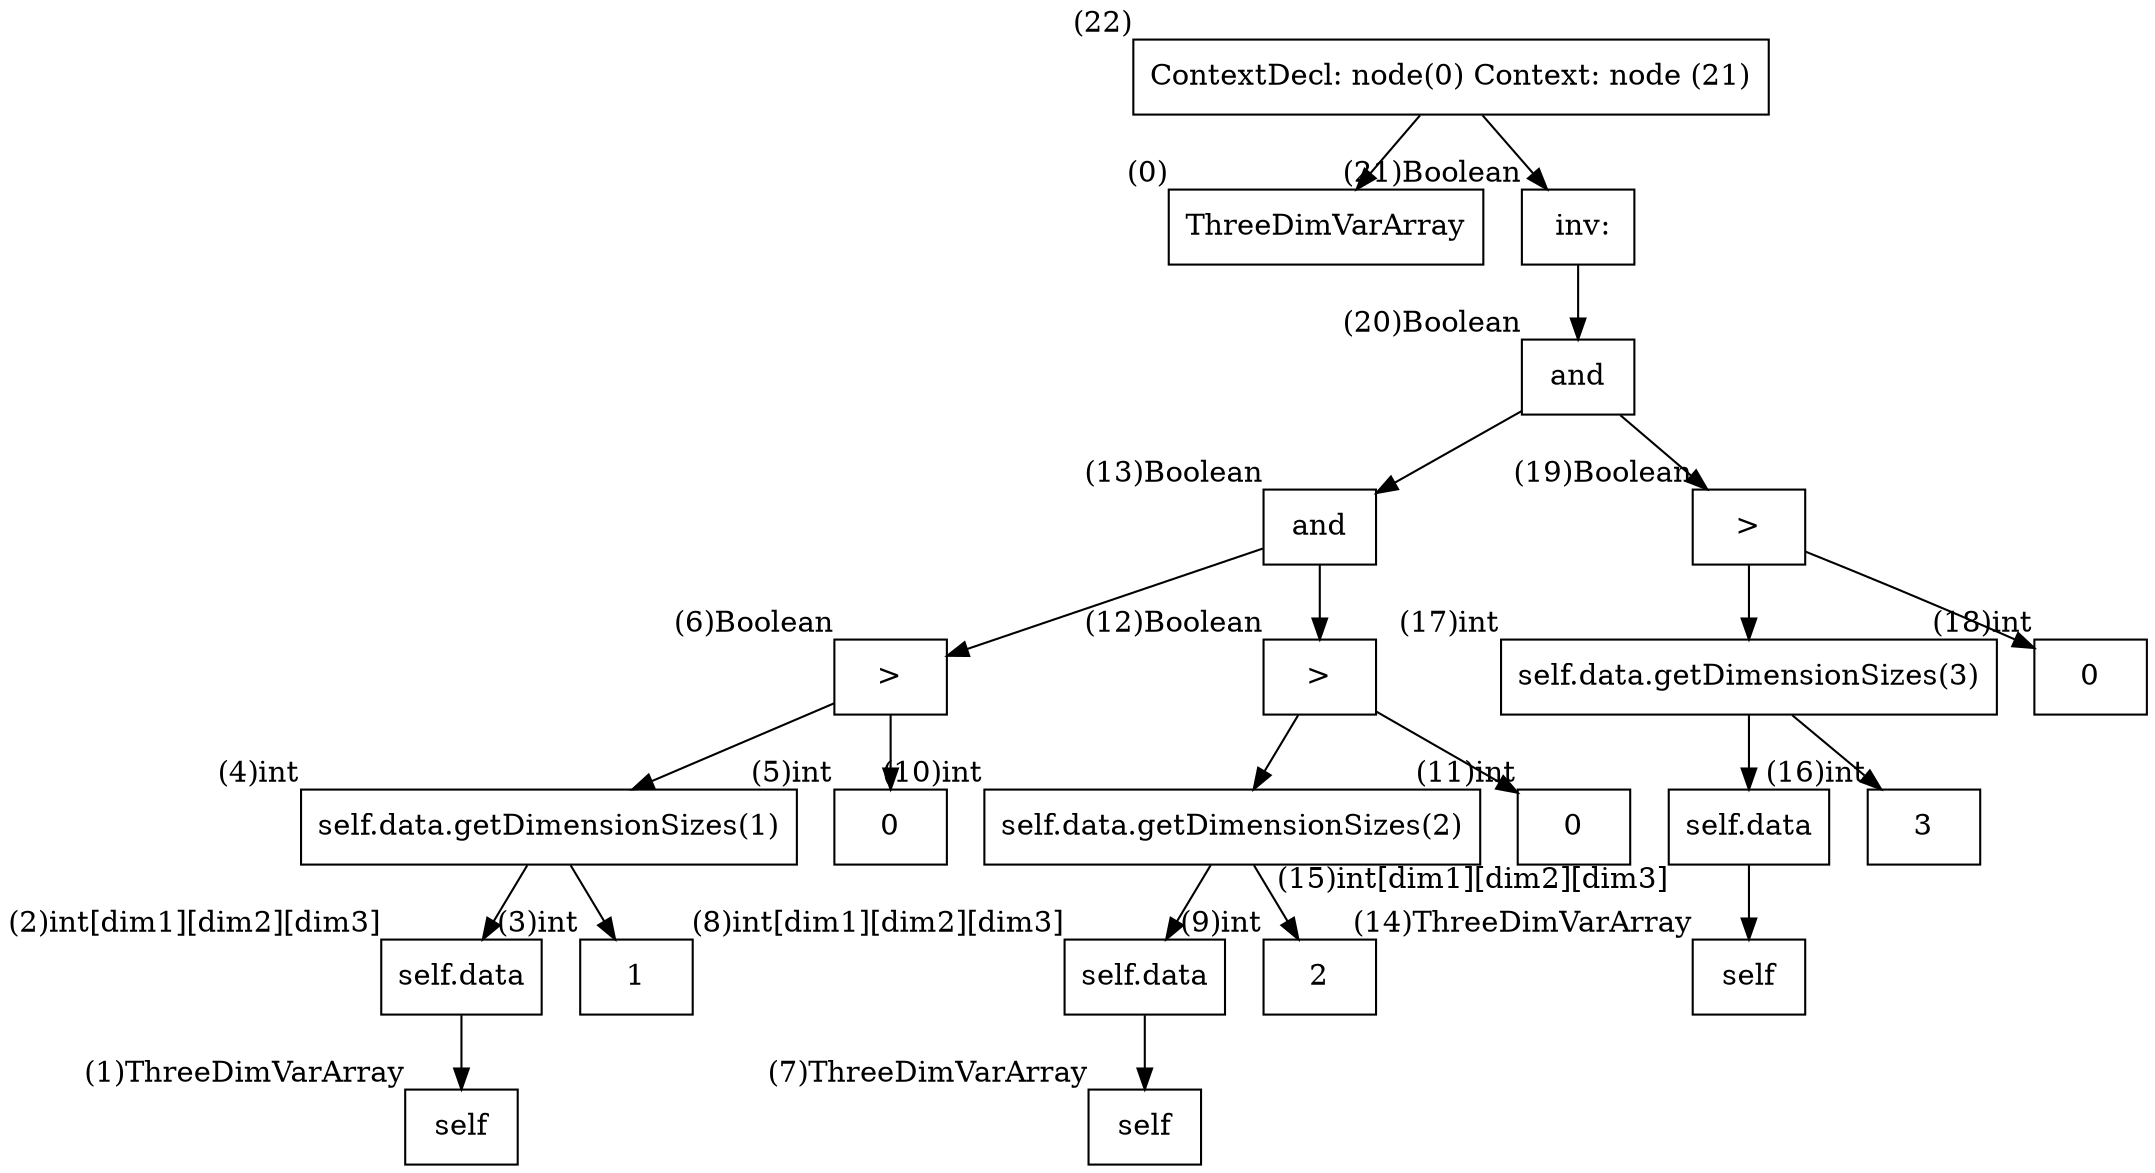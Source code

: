 digraph AST {
  node [shape=box];
  n22 [label="ContextDecl: node(0) Context: node (21)", xlabel="(22)"];
  n22 -> n0;
  n22 -> n21;
  n0 [label="ThreeDimVarArray", xlabel="(0)"];
  n21 [label=" inv:", xlabel="(21)Boolean"];
  n21 -> n20;
  n20 [label="and", xlabel="(20)Boolean"];
  n20 -> n13;
  n20 -> n19;
  n13 [label="and", xlabel="(13)Boolean"];
  n13 -> n6;
  n13 -> n12;
  n19 [label=">", xlabel="(19)Boolean"];
  n19 -> n17;
  n19 -> n18;
  n6 [label=">", xlabel="(6)Boolean"];
  n6 -> n4;
  n6 -> n5;
  n12 [label=">", xlabel="(12)Boolean"];
  n12 -> n10;
  n12 -> n11;
  n17 [label="self.data.getDimensionSizes(3)", xlabel="(17)int"];
  n17 -> n15;
  n17 -> n16;
  n18 [label="0", xlabel="(18)int"];
  n4 [label="self.data.getDimensionSizes(1)", xlabel="(4)int"];
  n4 -> n2;
  n4 -> n3;
  n5 [label="0", xlabel="(5)int"];
  n10 [label="self.data.getDimensionSizes(2)", xlabel="(10)int"];
  n10 -> n8;
  n10 -> n9;
  n11 [label="0", xlabel="(11)int"];
  n15 [label="self.data", xlabel="(15)int[dim1][dim2][dim3]"];
  n15 -> n14;
  n16 [label="3", xlabel="(16)int"];
  n2 [label="self.data", xlabel="(2)int[dim1][dim2][dim3]"];
  n2 -> n1;
  n3 [label="1", xlabel="(3)int"];
  n8 [label="self.data", xlabel="(8)int[dim1][dim2][dim3]"];
  n8 -> n7;
  n9 [label="2", xlabel="(9)int"];
  n14 [label="self", xlabel="(14)ThreeDimVarArray"];
  n1 [label="self", xlabel="(1)ThreeDimVarArray"];
  n7 [label="self", xlabel="(7)ThreeDimVarArray"];
}
